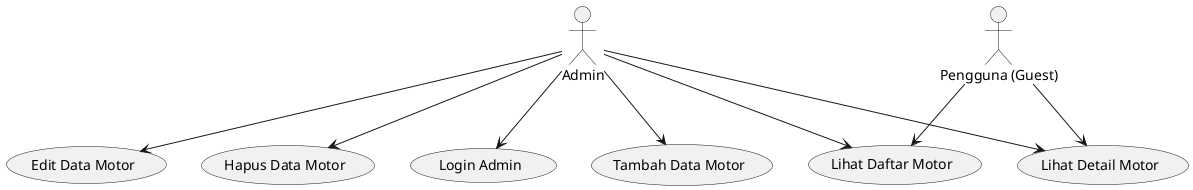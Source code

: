 @startuml
actor Admin
actor Guest as "Pengguna (Guest)"

usecase "Login Admin" as UC1
usecase "Tambah Data Motor" as UC2
usecase "Edit Data Motor" as UC3
usecase "Hapus Data Motor" as UC4
usecase "Lihat Daftar Motor" as UC5
usecase "Lihat Detail Motor" as UC6

Admin --> UC1
Admin --> UC2
Admin --> UC3
Admin --> UC4
Admin --> UC5
Admin --> UC6

Guest --> UC5
Guest --> UC6
@enduml
